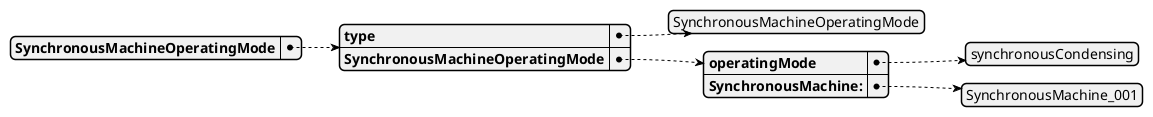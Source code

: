 @startjson
{
  "SynchronousMachineOperatingMode": {
    "type": [
      "SynchronousMachineOperatingMode"
    ],
    "SynchronousMachineOperatingMode": {
      "operatingMode": [
        "synchronousCondensing"
      ],
      "SynchronousMachine:": [
        "SynchronousMachine_001"
      ]
    }
  }
}
@endjson